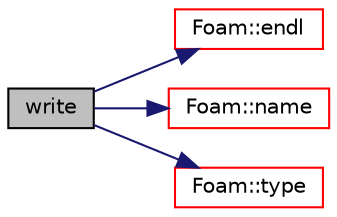 digraph "write"
{
  bgcolor="transparent";
  edge [fontname="Helvetica",fontsize="10",labelfontname="Helvetica",labelfontsize="10"];
  node [fontname="Helvetica",fontsize="10",shape=record];
  rankdir="LR";
  Node920 [label="write",height=0.2,width=0.4,color="black", fillcolor="grey75", style="filled", fontcolor="black"];
  Node920 -> Node921 [color="midnightblue",fontsize="10",style="solid",fontname="Helvetica"];
  Node921 [label="Foam::endl",height=0.2,width=0.4,color="red",URL="$a21851.html#a2db8fe02a0d3909e9351bb4275b23ce4",tooltip="Add newline and flush stream. "];
  Node920 -> Node923 [color="midnightblue",fontsize="10",style="solid",fontname="Helvetica"];
  Node923 [label="Foam::name",height=0.2,width=0.4,color="red",URL="$a21851.html#adcb0df2bd4953cb6bb390272d8263c3a",tooltip="Return a string representation of a complex. "];
  Node920 -> Node926 [color="midnightblue",fontsize="10",style="solid",fontname="Helvetica"];
  Node926 [label="Foam::type",height=0.2,width=0.4,color="red",URL="$a21851.html#aec48583af672626378f501eb9fc32cd1",tooltip="Return the file type: DIRECTORY or FILE. "];
}
